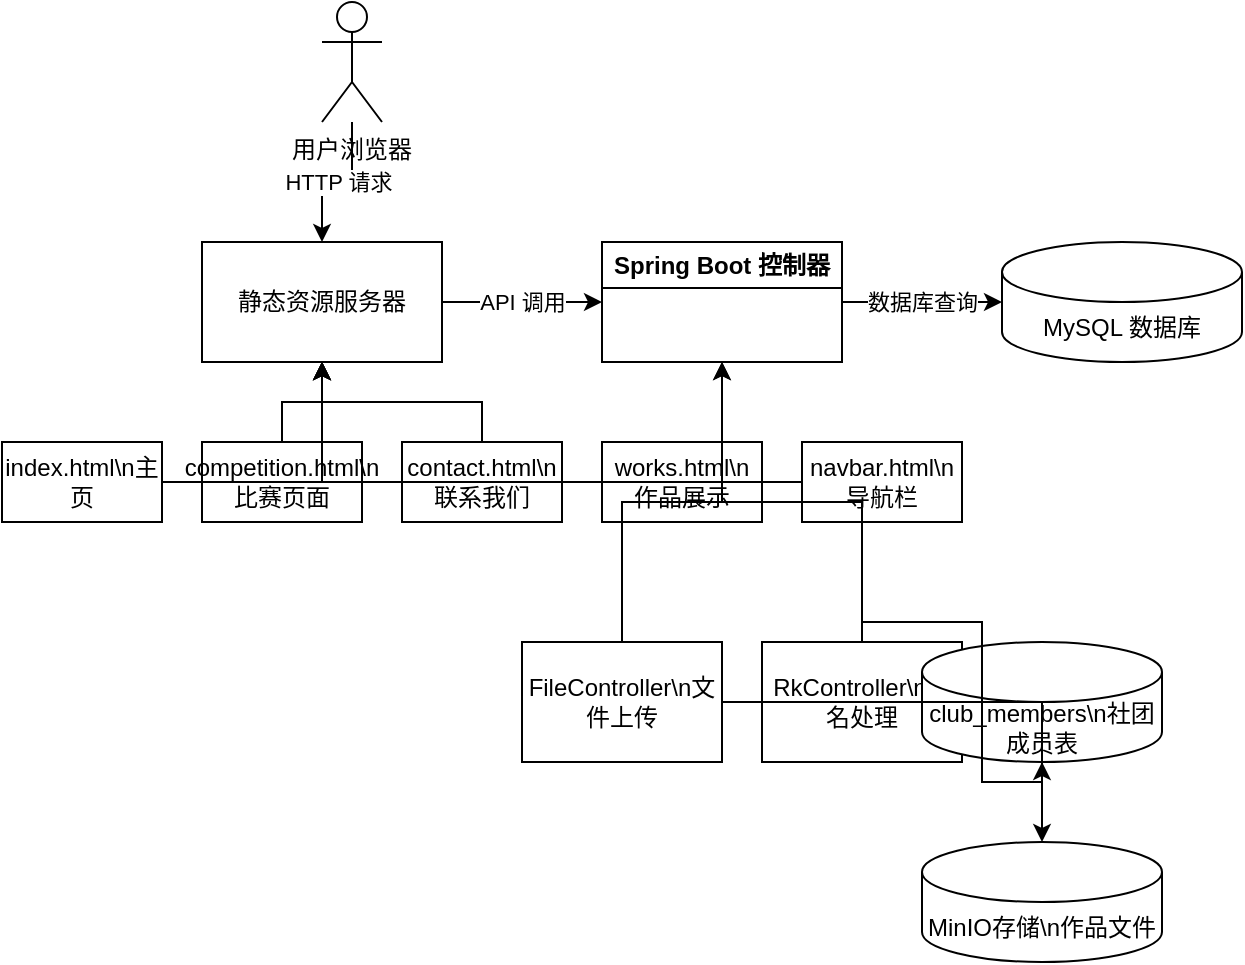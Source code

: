 <mxfile>
  <diagram name="Page-1">
    <mxGraphModel>
      <root>
        <mxCell id="0" />
        <mxCell id="1" parent="0" />
        <mxCell id="2" value="用户浏览器" style="shape=umlActor;verticalLabelPosition=bottom;verticalAlign=top;" vertex="1" parent="1">
          <mxGeometry x="200" y="80" width="30" height="60" as="geometry" />
        </mxCell>
        <mxCell id="3" value="静态资源服务器" style="rounded=0;whiteSpace=wrap;html=1;" vertex="1" parent="1">
          <mxGeometry x="140" y="200" width="120" height="60" as="geometry" />
        </mxCell>
        <mxCell id="4" value="Spring Boot 控制器" style="swimlane;rounded=0;whiteSpace=wrap;html=1;" vertex="1" parent="1">
          <mxGeometry x="340" y="200" width="120" height="60" as="geometry" />
        </mxCell>
        <mxCell id="5" value="MySQL 数据库" style="shape=cylinder3;whiteSpace=wrap;html=1;boundedLbl=1;backgroundOutline=1;" vertex="1" parent="1">
          <mxGeometry x="540" y="200" width="120" height="60" as="geometry" />
        </mxCell>
        <mxCell id="6" value="HTTP 请求" style="edgeStyle=orthogonalEdgeStyle;rounded=0;html=1;" edge="1" parent="1" source="2" target="3">
          <mxGeometry relative="1" as="geometry" />
        </mxCell>
        <mxCell id="7" value="API 调用" style="edgeStyle=orthogonalEdgeStyle;rounded=0;html=1;" edge="1" parent="1" source="3" target="4">
          <mxGeometry relative="1" as="geometry" />
        </mxCell>
        <mxCell id="8" value="数据库查询" style="edgeStyle=orthogonalEdgeStyle;rounded=0;html=1;" edge="1" parent="1" source="4" target="5">
          <mxGeometry relative="1" as="geometry" />
        </mxCell>
        
        <!-- 前端页面 -->
        <mxCell id="9" value="index.html\n主页" style="rounded=0;whiteSpace=wrap;html=1;" vertex="1" parent="1">
          <mxGeometry x="40" y="300" width="80" height="40" as="geometry" />
        </mxCell>
        <mxCell id="10" value="competition.html\n比赛页面" style="rounded=0;whiteSpace=wrap;html=1;" vertex="1" parent="1">
          <mxGeometry x="140" y="300" width="80" height="40" as="geometry" />
        </mxCell>
        <mxCell id="11" value="contact.html\n联系我们" style="rounded=0;whiteSpace=wrap;html=1;" vertex="1" parent="1">
          <mxGeometry x="240" y="300" width="80" height="40" as="geometry" />
        </mxCell>
        <mxCell id="12" value="works.html\n作品展示" style="rounded=0;whiteSpace=wrap;html=1;" vertex="1" parent="1">
          <mxGeometry x="340" y="300" width="80" height="40" as="geometry" />
        </mxCell>
        <mxCell id="13" value="navbar.html\n导航栏" style="rounded=0;whiteSpace=wrap;html=1;" vertex="1" parent="1">
          <mxGeometry x="440" y="300" width="80" height="40" as="geometry" />
        </mxCell>
        
        <!-- 前端页面与静态资源服务器关系 -->
        <mxCell id="14" value="" style="edgeStyle=orthogonalEdgeStyle;rounded=0;html=1;" edge="1" parent="1" source="9" target="3">
          <mxGeometry relative="1" as="geometry" />
        </mxCell>
        <mxCell id="15" value="" style="edgeStyle=orthogonalEdgeStyle;rounded=0;html=1;" edge="1" parent="1" source="10" target="3">
          <mxGeometry relative="1" as="geometry" />
        </mxCell>
        <mxCell id="16" value="" style="edgeStyle=orthogonalEdgeStyle;rounded=0;html=1;" edge="1" parent="1" source="11" target="3">
          <mxGeometry relative="1" as="geometry" />
        </mxCell>
        <mxCell id="17" value="" style="edgeStyle=orthogonalEdgeStyle;rounded=0;html=1;" edge="1" parent="1" source="12" target="3">
          <mxGeometry relative="1" as="geometry" />
        </mxCell>
        <mxCell id="18" value="" style="edgeStyle=orthogonalEdgeStyle;rounded=0;html=1;" edge="1" parent="1" source="13" target="3">
          <mxGeometry relative="1" as="geometry" />
        </mxCell>
        
        <!-- 控制器详情 -->
        <mxCell id="19" value="FileController\n文件上传" style="rounded=0;whiteSpace=wrap;html=1;" vertex="1" parent="1">
          <mxGeometry x="300" y="400" width="100" height="60" as="geometry" />
        </mxCell>
        <mxCell id="20" value="RkController\n报名处理" style="rounded=0;whiteSpace=wrap;html=1;" vertex="1" parent="1">
          <mxGeometry x="420" y="400" width="100" height="60" as="geometry" />
        </mxCell>
        
        <!-- 控制器与主控制器关系 -->
        <mxCell id="21" value="" style="edgeStyle=orthogonalEdgeStyle;rounded=0;html=1;" edge="1" parent="1" source="19" target="4">
          <mxGeometry relative="1" as="geometry" />
        </mxCell>
        <mxCell id="22" value="" style="edgeStyle=orthogonalEdgeStyle;rounded=0;html=1;" edge="1" parent="1" source="20" target="4">
          <mxGeometry relative="1" as="geometry" />
        </mxCell>
        
        <!-- 数据库表 -->
        <mxCell id="23" value="club_members\n社团成员表" style="shape=cylinder3;whiteSpace=wrap;html=1;boundedLbl=1;backgroundOutline=1;" vertex="1" parent="1">
          <mxGeometry x="500" y="400" width="120" height="60" as="geometry" />
        </mxCell>
        <mxCell id="24" value="MinIO存储\n作品文件" style="shape=cylinder3;whiteSpace=wrap;html=1;boundedLbl=1;backgroundOutline=1;" vertex="1" parent="1">
          <mxGeometry x="500" y="500" width="120" height="60" as="geometry" />
        </mxCell>
        
        <!-- 数据库关系 -->
        <mxCell id="25" value="" style="edgeStyle=orthogonalEdgeStyle;rounded=0;html=1;" edge="1" parent="1" source="20" target="23">
          <mxGeometry relative="1" as="geometry" />
        </mxCell>
        <mxCell id="26" value="" style="edgeStyle=orthogonalEdgeStyle;rounded=0;html=1;" edge="1" parent="1" source="19" target="24">
          <mxGeometry relative="1" as="geometry" />
        </mxCell>
      </root>
    </mxGraphModel>
  </diagram>
</mxfile>